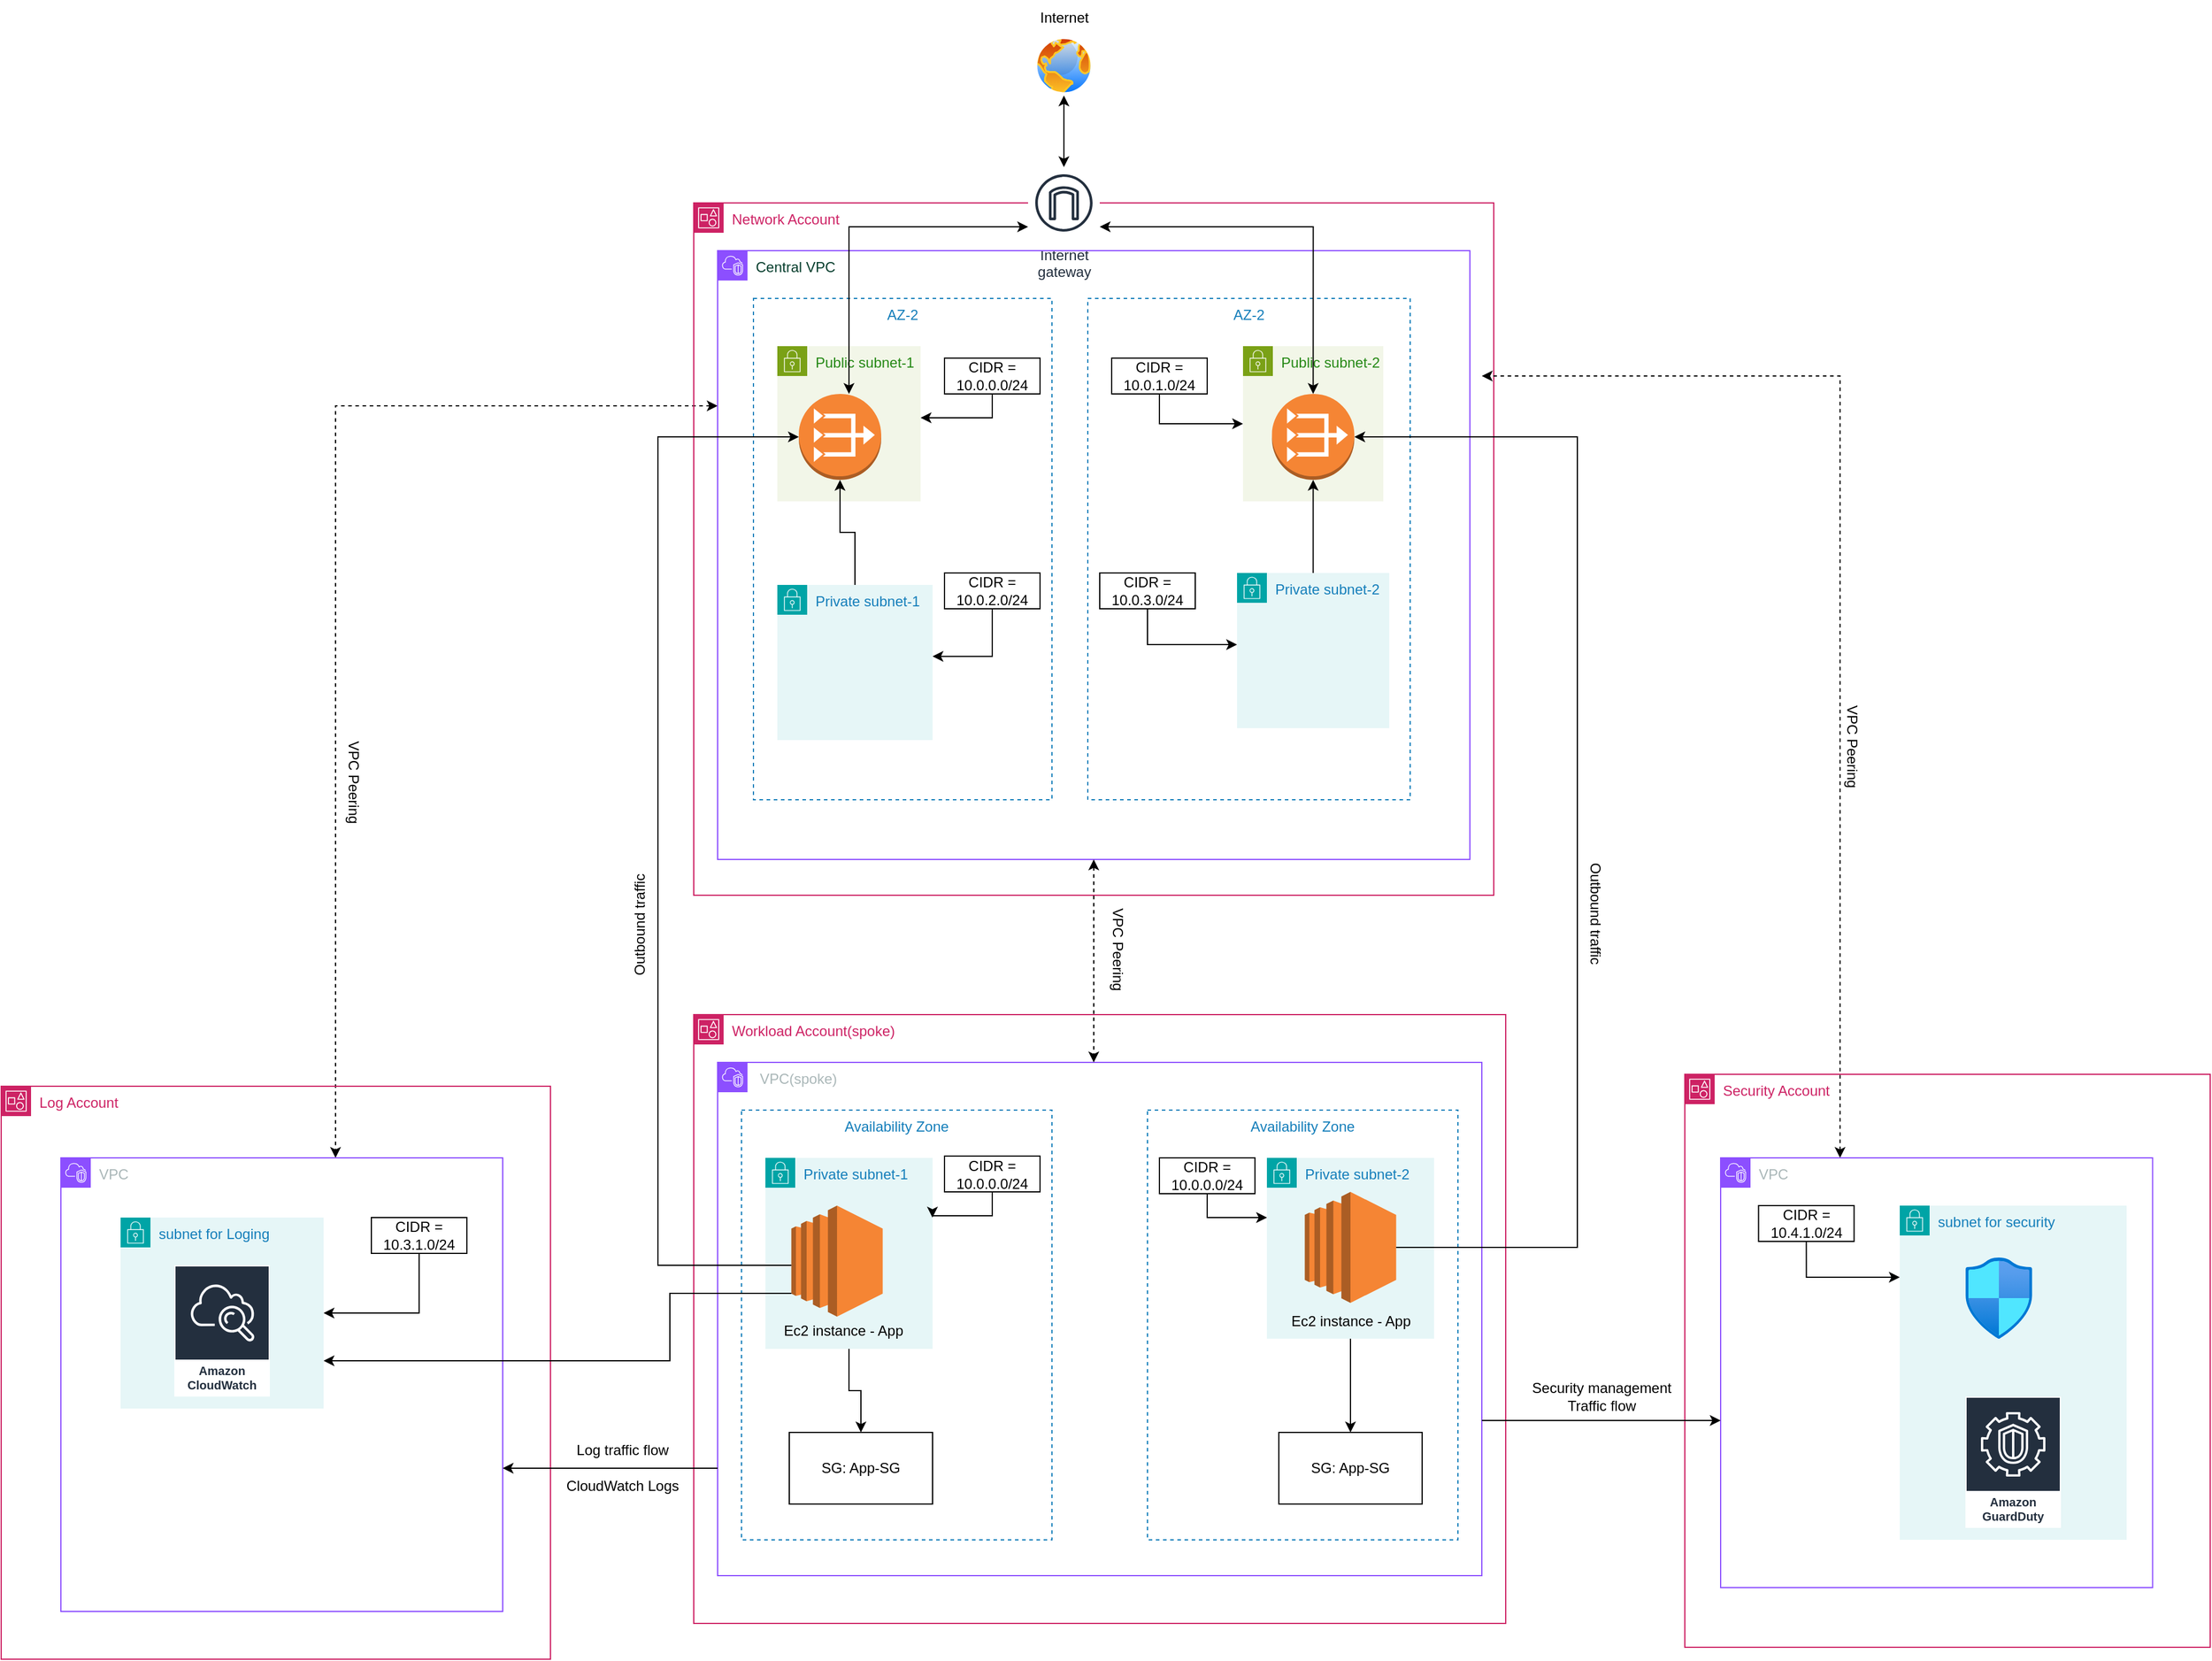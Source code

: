 <mxfile version="24.7.1" type="device">
  <diagram name="Page-1" id="NHZiRjtUz1BNq5njOBpn">
    <mxGraphModel dx="2918" dy="1992" grid="1" gridSize="10" guides="1" tooltips="1" connect="1" arrows="1" fold="1" page="1" pageScale="1" pageWidth="850" pageHeight="1100" math="0" shadow="0">
      <root>
        <mxCell id="0" />
        <mxCell id="1" parent="0" />
        <mxCell id="EsA31SXm8HNPPJr8_wRz-92" style="edgeStyle=orthogonalEdgeStyle;rounded=0;orthogonalLoop=1;jettySize=auto;html=1;startArrow=classic;startFill=1;dashed=1;" parent="1" edge="1" source="EsA31SXm8HNPPJr8_wRz-2">
          <mxGeometry relative="1" as="geometry">
            <mxPoint x="-140" y="710" as="targetPoint" />
            <mxPoint x="170" y="80" as="sourcePoint" />
            <Array as="points">
              <mxPoint x="-140" y="80" />
            </Array>
          </mxGeometry>
        </mxCell>
        <mxCell id="EsA31SXm8HNPPJr8_wRz-1" value="Network Account" style="points=[[0,0],[0.25,0],[0.5,0],[0.75,0],[1,0],[1,0.25],[1,0.5],[1,0.75],[1,1],[0.75,1],[0.5,1],[0.25,1],[0,1],[0,0.75],[0,0.5],[0,0.25]];outlineConnect=0;gradientColor=none;html=1;whiteSpace=wrap;fontSize=12;fontStyle=0;container=1;pointerEvents=0;collapsible=0;recursiveResize=0;shape=mxgraph.aws4.group;grIcon=mxgraph.aws4.group_account;strokeColor=#CD2264;fillColor=none;verticalAlign=top;align=left;spacingLeft=30;fontColor=#CD2264;dashed=0;" parent="1" vertex="1">
          <mxGeometry x="160" y="-90" width="670" height="580" as="geometry" />
        </mxCell>
        <mxCell id="EsA31SXm8HNPPJr8_wRz-40" value="Internet&#xa;gateway" style="sketch=0;outlineConnect=0;fontColor=#232F3E;gradientColor=none;strokeColor=#232F3E;fillColor=#ffffff;dashed=0;verticalLabelPosition=bottom;verticalAlign=top;align=center;html=1;fontSize=12;fontStyle=0;aspect=fixed;shape=mxgraph.aws4.resourceIcon;resIcon=mxgraph.aws4.internet_gateway;" parent="EsA31SXm8HNPPJr8_wRz-1" vertex="1">
          <mxGeometry x="280" y="-30" width="60" height="60" as="geometry" />
        </mxCell>
        <mxCell id="EsA31SXm8HNPPJr8_wRz-2" value="&lt;font color=&quot;#053d2c&quot;&gt;Central VPC&lt;/font&gt;" style="points=[[0,0],[0.25,0],[0.5,0],[0.75,0],[1,0],[1,0.25],[1,0.5],[1,0.75],[1,1],[0.75,1],[0.5,1],[0.25,1],[0,1],[0,0.75],[0,0.5],[0,0.25]];outlineConnect=0;gradientColor=none;html=1;whiteSpace=wrap;fontSize=12;fontStyle=0;container=1;pointerEvents=0;collapsible=0;recursiveResize=0;shape=mxgraph.aws4.group;grIcon=mxgraph.aws4.group_vpc2;strokeColor=#8C4FFF;fillColor=none;verticalAlign=top;align=left;spacingLeft=30;fontColor=#AAB7B8;dashed=0;" parent="1" vertex="1">
          <mxGeometry x="180" y="-50" width="630" height="510" as="geometry" />
        </mxCell>
        <mxCell id="EsA31SXm8HNPPJr8_wRz-4" value="AZ-2" style="fillColor=none;strokeColor=#147EBA;dashed=1;verticalAlign=top;fontStyle=0;fontColor=#147EBA;whiteSpace=wrap;html=1;" parent="EsA31SXm8HNPPJr8_wRz-2" vertex="1">
          <mxGeometry x="310" y="40" width="270" height="420" as="geometry" />
        </mxCell>
        <mxCell id="EsA31SXm8HNPPJr8_wRz-6" value="AZ-2" style="fillColor=none;strokeColor=#147EBA;dashed=1;verticalAlign=top;fontStyle=0;fontColor=#147EBA;whiteSpace=wrap;html=1;" parent="EsA31SXm8HNPPJr8_wRz-2" vertex="1">
          <mxGeometry x="30" y="40" width="250" height="420" as="geometry" />
        </mxCell>
        <mxCell id="EsA31SXm8HNPPJr8_wRz-8" value="Public subnet-1" style="points=[[0,0],[0.25,0],[0.5,0],[0.75,0],[1,0],[1,0.25],[1,0.5],[1,0.75],[1,1],[0.75,1],[0.5,1],[0.25,1],[0,1],[0,0.75],[0,0.5],[0,0.25]];outlineConnect=0;gradientColor=none;html=1;whiteSpace=wrap;fontSize=12;fontStyle=0;container=1;pointerEvents=0;collapsible=0;recursiveResize=0;shape=mxgraph.aws4.group;grIcon=mxgraph.aws4.group_security_group;grStroke=0;strokeColor=#7AA116;fillColor=#F2F6E8;verticalAlign=top;align=left;spacingLeft=30;fontColor=#248814;dashed=0;" parent="EsA31SXm8HNPPJr8_wRz-2" vertex="1">
          <mxGeometry x="50" y="80" width="120" height="130" as="geometry" />
        </mxCell>
        <mxCell id="EsA31SXm8HNPPJr8_wRz-10" value="" style="outlineConnect=0;dashed=0;verticalLabelPosition=bottom;verticalAlign=top;align=center;html=1;shape=mxgraph.aws3.vpc_nat_gateway;fillColor=#F58534;gradientColor=none;" parent="EsA31SXm8HNPPJr8_wRz-8" vertex="1">
          <mxGeometry x="18" y="40" width="69" height="72" as="geometry" />
        </mxCell>
        <mxCell id="EsA31SXm8HNPPJr8_wRz-9" value="Public subnet-2" style="points=[[0,0],[0.25,0],[0.5,0],[0.75,0],[1,0],[1,0.25],[1,0.5],[1,0.75],[1,1],[0.75,1],[0.5,1],[0.25,1],[0,1],[0,0.75],[0,0.5],[0,0.25]];outlineConnect=0;gradientColor=none;html=1;whiteSpace=wrap;fontSize=12;fontStyle=0;container=1;pointerEvents=0;collapsible=0;recursiveResize=0;shape=mxgraph.aws4.group;grIcon=mxgraph.aws4.group_security_group;grStroke=0;strokeColor=#7AA116;fillColor=#F2F6E8;verticalAlign=top;align=left;spacingLeft=30;fontColor=#248814;dashed=0;" parent="EsA31SXm8HNPPJr8_wRz-2" vertex="1">
          <mxGeometry x="440" y="80" width="117.5" height="130" as="geometry" />
        </mxCell>
        <mxCell id="EsA31SXm8HNPPJr8_wRz-11" value="" style="outlineConnect=0;dashed=0;verticalLabelPosition=bottom;verticalAlign=top;align=center;html=1;shape=mxgraph.aws3.vpc_nat_gateway;fillColor=#F58534;gradientColor=none;" parent="EsA31SXm8HNPPJr8_wRz-9" vertex="1">
          <mxGeometry x="24.25" y="40" width="69" height="72" as="geometry" />
        </mxCell>
        <mxCell id="EsA31SXm8HNPPJr8_wRz-32" value="Private subnet-1" style="points=[[0,0],[0.25,0],[0.5,0],[0.75,0],[1,0],[1,0.25],[1,0.5],[1,0.75],[1,1],[0.75,1],[0.5,1],[0.25,1],[0,1],[0,0.75],[0,0.5],[0,0.25]];outlineConnect=0;gradientColor=none;html=1;whiteSpace=wrap;fontSize=12;fontStyle=0;container=1;pointerEvents=0;collapsible=0;recursiveResize=0;shape=mxgraph.aws4.group;grIcon=mxgraph.aws4.group_security_group;grStroke=0;strokeColor=#00A4A6;fillColor=#E6F6F7;verticalAlign=top;align=left;spacingLeft=30;fontColor=#147EBA;dashed=0;" parent="EsA31SXm8HNPPJr8_wRz-2" vertex="1">
          <mxGeometry x="50" y="280" width="130" height="130" as="geometry" />
        </mxCell>
        <mxCell id="EsA31SXm8HNPPJr8_wRz-31" value="Private subnet-2" style="points=[[0,0],[0.25,0],[0.5,0],[0.75,0],[1,0],[1,0.25],[1,0.5],[1,0.75],[1,1],[0.75,1],[0.5,1],[0.25,1],[0,1],[0,0.75],[0,0.5],[0,0.25]];outlineConnect=0;gradientColor=none;html=1;whiteSpace=wrap;fontSize=12;fontStyle=0;container=1;pointerEvents=0;collapsible=0;recursiveResize=0;shape=mxgraph.aws4.group;grIcon=mxgraph.aws4.group_security_group;grStroke=0;strokeColor=#00A4A6;fillColor=#E6F6F7;verticalAlign=top;align=left;spacingLeft=30;fontColor=#147EBA;dashed=0;" parent="EsA31SXm8HNPPJr8_wRz-2" vertex="1">
          <mxGeometry x="435" y="270" width="127.5" height="130" as="geometry" />
        </mxCell>
        <mxCell id="EsA31SXm8HNPPJr8_wRz-34" value="CIDR = 10.0.0.0/24" style="whiteSpace=wrap;html=1;" parent="EsA31SXm8HNPPJr8_wRz-2" vertex="1">
          <mxGeometry x="190" y="90" width="80" height="30" as="geometry" />
        </mxCell>
        <mxCell id="EsA31SXm8HNPPJr8_wRz-35" value="CIDR = 10.0.1.0/24" style="whiteSpace=wrap;html=1;" parent="EsA31SXm8HNPPJr8_wRz-2" vertex="1">
          <mxGeometry x="330" y="90" width="80" height="30" as="geometry" />
        </mxCell>
        <mxCell id="EsA31SXm8HNPPJr8_wRz-36" value="CIDR = 10.0.2.0/24" style="whiteSpace=wrap;html=1;" parent="EsA31SXm8HNPPJr8_wRz-2" vertex="1">
          <mxGeometry x="190" y="270" width="80" height="30" as="geometry" />
        </mxCell>
        <mxCell id="EsA31SXm8HNPPJr8_wRz-37" value="CIDR = 10.0.3.0/24" style="whiteSpace=wrap;html=1;" parent="EsA31SXm8HNPPJr8_wRz-2" vertex="1">
          <mxGeometry x="320" y="270" width="80" height="30" as="geometry" />
        </mxCell>
        <mxCell id="EsA31SXm8HNPPJr8_wRz-41" style="edgeStyle=orthogonalEdgeStyle;rounded=0;orthogonalLoop=1;jettySize=auto;html=1;entryX=0.5;entryY=1;entryDx=0;entryDy=0;entryPerimeter=0;" parent="EsA31SXm8HNPPJr8_wRz-2" source="EsA31SXm8HNPPJr8_wRz-32" target="EsA31SXm8HNPPJr8_wRz-10" edge="1">
          <mxGeometry relative="1" as="geometry" />
        </mxCell>
        <mxCell id="EsA31SXm8HNPPJr8_wRz-42" style="edgeStyle=orthogonalEdgeStyle;rounded=0;orthogonalLoop=1;jettySize=auto;html=1;entryX=0.5;entryY=1;entryDx=0;entryDy=0;entryPerimeter=0;" parent="EsA31SXm8HNPPJr8_wRz-2" source="EsA31SXm8HNPPJr8_wRz-31" target="EsA31SXm8HNPPJr8_wRz-11" edge="1">
          <mxGeometry relative="1" as="geometry" />
        </mxCell>
        <mxCell id="EsA31SXm8HNPPJr8_wRz-86" style="edgeStyle=orthogonalEdgeStyle;rounded=0;orthogonalLoop=1;jettySize=auto;html=1;entryX=0.56;entryY=0.238;entryDx=0;entryDy=0;entryPerimeter=0;" parent="EsA31SXm8HNPPJr8_wRz-2" source="EsA31SXm8HNPPJr8_wRz-34" target="EsA31SXm8HNPPJr8_wRz-6" edge="1">
          <mxGeometry relative="1" as="geometry" />
        </mxCell>
        <mxCell id="EsA31SXm8HNPPJr8_wRz-87" style="edgeStyle=orthogonalEdgeStyle;rounded=0;orthogonalLoop=1;jettySize=auto;html=1;entryX=0;entryY=0.5;entryDx=0;entryDy=0;" parent="EsA31SXm8HNPPJr8_wRz-2" source="EsA31SXm8HNPPJr8_wRz-35" target="EsA31SXm8HNPPJr8_wRz-9" edge="1">
          <mxGeometry relative="1" as="geometry">
            <Array as="points">
              <mxPoint x="370" y="145" />
            </Array>
          </mxGeometry>
        </mxCell>
        <mxCell id="EsA31SXm8HNPPJr8_wRz-90" style="edgeStyle=orthogonalEdgeStyle;rounded=0;orthogonalLoop=1;jettySize=auto;html=1;exitX=0.5;exitY=1;exitDx=0;exitDy=0;" parent="EsA31SXm8HNPPJr8_wRz-2" source="EsA31SXm8HNPPJr8_wRz-37" target="EsA31SXm8HNPPJr8_wRz-31" edge="1">
          <mxGeometry relative="1" as="geometry">
            <Array as="points">
              <mxPoint x="360" y="330" />
            </Array>
          </mxGeometry>
        </mxCell>
        <mxCell id="EsA31SXm8HNPPJr8_wRz-91" style="edgeStyle=orthogonalEdgeStyle;rounded=0;orthogonalLoop=1;jettySize=auto;html=1;entryX=0.6;entryY=0.714;entryDx=0;entryDy=0;entryPerimeter=0;exitX=0.5;exitY=1;exitDx=0;exitDy=0;" parent="EsA31SXm8HNPPJr8_wRz-2" source="EsA31SXm8HNPPJr8_wRz-36" target="EsA31SXm8HNPPJr8_wRz-6" edge="1">
          <mxGeometry relative="1" as="geometry">
            <Array as="points">
              <mxPoint x="230" y="340" />
            </Array>
          </mxGeometry>
        </mxCell>
        <mxCell id="EsA31SXm8HNPPJr8_wRz-12" value="Workload Account(spoke)" style="points=[[0,0],[0.25,0],[0.5,0],[0.75,0],[1,0],[1,0.25],[1,0.5],[1,0.75],[1,1],[0.75,1],[0.5,1],[0.25,1],[0,1],[0,0.75],[0,0.5],[0,0.25]];outlineConnect=0;gradientColor=none;html=1;whiteSpace=wrap;fontSize=12;fontStyle=0;container=1;pointerEvents=0;collapsible=0;recursiveResize=0;shape=mxgraph.aws4.group;grIcon=mxgraph.aws4.group_account;strokeColor=#CD2264;fillColor=none;verticalAlign=top;align=left;spacingLeft=30;fontColor=#CD2264;dashed=0;" parent="1" vertex="1">
          <mxGeometry x="160" y="590" width="680" height="510" as="geometry" />
        </mxCell>
        <mxCell id="EsA31SXm8HNPPJr8_wRz-16" value="&amp;nbsp;VPC(spoke)" style="points=[[0,0],[0.25,0],[0.5,0],[0.75,0],[1,0],[1,0.25],[1,0.5],[1,0.75],[1,1],[0.75,1],[0.5,1],[0.25,1],[0,1],[0,0.75],[0,0.5],[0,0.25]];outlineConnect=0;gradientColor=none;html=1;whiteSpace=wrap;fontSize=12;fontStyle=0;container=1;pointerEvents=0;collapsible=0;recursiveResize=0;shape=mxgraph.aws4.group;grIcon=mxgraph.aws4.group_vpc2;strokeColor=#8C4FFF;fillColor=none;verticalAlign=top;align=left;spacingLeft=30;fontColor=#AAB7B8;dashed=0;" parent="EsA31SXm8HNPPJr8_wRz-12" vertex="1">
          <mxGeometry x="20" y="40" width="640" height="430" as="geometry" />
        </mxCell>
        <mxCell id="EsA31SXm8HNPPJr8_wRz-24" value="Availability Zone" style="fillColor=none;strokeColor=#147EBA;dashed=1;verticalAlign=top;fontStyle=0;fontColor=#147EBA;whiteSpace=wrap;html=1;" parent="EsA31SXm8HNPPJr8_wRz-16" vertex="1">
          <mxGeometry x="20" y="40" width="260" height="360" as="geometry" />
        </mxCell>
        <mxCell id="EsA31SXm8HNPPJr8_wRz-64" style="edgeStyle=orthogonalEdgeStyle;rounded=0;orthogonalLoop=1;jettySize=auto;html=1;entryX=0.5;entryY=0;entryDx=0;entryDy=0;" parent="EsA31SXm8HNPPJr8_wRz-16" source="EsA31SXm8HNPPJr8_wRz-21" target="EsA31SXm8HNPPJr8_wRz-58" edge="1">
          <mxGeometry relative="1" as="geometry" />
        </mxCell>
        <mxCell id="EsA31SXm8HNPPJr8_wRz-21" value="Private subnet-1" style="points=[[0,0],[0.25,0],[0.5,0],[0.75,0],[1,0],[1,0.25],[1,0.5],[1,0.75],[1,1],[0.75,1],[0.5,1],[0.25,1],[0,1],[0,0.75],[0,0.5],[0,0.25]];outlineConnect=0;gradientColor=none;html=1;whiteSpace=wrap;fontSize=12;fontStyle=0;container=1;pointerEvents=0;collapsible=0;recursiveResize=0;shape=mxgraph.aws4.group;grIcon=mxgraph.aws4.group_security_group;grStroke=0;strokeColor=#00A4A6;fillColor=#E6F6F7;verticalAlign=top;align=left;spacingLeft=30;fontColor=#147EBA;dashed=0;" parent="EsA31SXm8HNPPJr8_wRz-16" vertex="1">
          <mxGeometry x="40" y="80" width="140" height="160" as="geometry" />
        </mxCell>
        <mxCell id="EsA31SXm8HNPPJr8_wRz-47" value="" style="outlineConnect=0;dashed=0;verticalLabelPosition=bottom;verticalAlign=top;align=center;html=1;shape=mxgraph.aws3.ec2;fillColor=#F58534;gradientColor=none;" parent="EsA31SXm8HNPPJr8_wRz-21" vertex="1">
          <mxGeometry x="21.75" y="40" width="76.5" height="93" as="geometry" />
        </mxCell>
        <mxCell id="EsA31SXm8HNPPJr8_wRz-57" value="Ec2 instance - App" style="text;html=1;align=center;verticalAlign=middle;resizable=0;points=[];autosize=1;strokeColor=none;fillColor=none;" parent="EsA31SXm8HNPPJr8_wRz-21" vertex="1">
          <mxGeometry x="5" y="130" width="120" height="30" as="geometry" />
        </mxCell>
        <mxCell id="EsA31SXm8HNPPJr8_wRz-44" value="Availability Zone" style="fillColor=none;strokeColor=#147EBA;dashed=1;verticalAlign=top;fontStyle=0;fontColor=#147EBA;whiteSpace=wrap;html=1;" parent="EsA31SXm8HNPPJr8_wRz-16" vertex="1">
          <mxGeometry x="360" y="40" width="260" height="360" as="geometry" />
        </mxCell>
        <mxCell id="EsA31SXm8HNPPJr8_wRz-45" value="Private subnet-2" style="points=[[0,0],[0.25,0],[0.5,0],[0.75,0],[1,0],[1,0.25],[1,0.5],[1,0.75],[1,1],[0.75,1],[0.5,1],[0.25,1],[0,1],[0,0.75],[0,0.5],[0,0.25]];outlineConnect=0;gradientColor=none;html=1;whiteSpace=wrap;fontSize=12;fontStyle=0;container=1;pointerEvents=0;collapsible=0;recursiveResize=0;shape=mxgraph.aws4.group;grIcon=mxgraph.aws4.group_security_group;grStroke=0;strokeColor=#00A4A6;fillColor=#E6F6F7;verticalAlign=top;align=left;spacingLeft=30;fontColor=#147EBA;dashed=0;" parent="EsA31SXm8HNPPJr8_wRz-16" vertex="1">
          <mxGeometry x="460" y="80" width="140" height="151.5" as="geometry" />
        </mxCell>
        <mxCell id="EsA31SXm8HNPPJr8_wRz-56" value="Ec2 instance - App" style="text;html=1;align=center;verticalAlign=middle;resizable=0;points=[];autosize=1;strokeColor=none;fillColor=none;" parent="EsA31SXm8HNPPJr8_wRz-45" vertex="1">
          <mxGeometry x="10" y="121.5" width="120" height="30" as="geometry" />
        </mxCell>
        <mxCell id="EsA31SXm8HNPPJr8_wRz-46" value="" style="outlineConnect=0;dashed=0;verticalLabelPosition=bottom;verticalAlign=top;align=center;html=1;shape=mxgraph.aws3.ec2;fillColor=#F58534;gradientColor=none;" parent="EsA31SXm8HNPPJr8_wRz-16" vertex="1">
          <mxGeometry x="491.75" y="108.5" width="76.5" height="93" as="geometry" />
        </mxCell>
        <mxCell id="EsA31SXm8HNPPJr8_wRz-58" value="SG: App-SG" style="whiteSpace=wrap;html=1;" parent="EsA31SXm8HNPPJr8_wRz-16" vertex="1">
          <mxGeometry x="60" y="310" width="120" height="60" as="geometry" />
        </mxCell>
        <mxCell id="EsA31SXm8HNPPJr8_wRz-59" value="SG: App-SG" style="whiteSpace=wrap;html=1;" parent="EsA31SXm8HNPPJr8_wRz-16" vertex="1">
          <mxGeometry x="470" y="310" width="120" height="60" as="geometry" />
        </mxCell>
        <mxCell id="EsA31SXm8HNPPJr8_wRz-62" style="edgeStyle=orthogonalEdgeStyle;rounded=0;orthogonalLoop=1;jettySize=auto;html=1;entryX=0.5;entryY=0;entryDx=0;entryDy=0;" parent="EsA31SXm8HNPPJr8_wRz-16" source="EsA31SXm8HNPPJr8_wRz-56" target="EsA31SXm8HNPPJr8_wRz-59" edge="1">
          <mxGeometry relative="1" as="geometry" />
        </mxCell>
        <mxCell id="EsA31SXm8HNPPJr8_wRz-97" value="CIDR = 10.0.0.0/24" style="whiteSpace=wrap;html=1;" parent="EsA31SXm8HNPPJr8_wRz-16" vertex="1">
          <mxGeometry x="190" y="78.5" width="80" height="30" as="geometry" />
        </mxCell>
        <mxCell id="EsA31SXm8HNPPJr8_wRz-113" value="CIDR = 10.0.0.0/24" style="whiteSpace=wrap;html=1;" parent="EsA31SXm8HNPPJr8_wRz-16" vertex="1">
          <mxGeometry x="370" y="80" width="80" height="30" as="geometry" />
        </mxCell>
        <mxCell id="EsA31SXm8HNPPJr8_wRz-114" style="edgeStyle=orthogonalEdgeStyle;rounded=0;orthogonalLoop=1;jettySize=auto;html=1;entryX=0.615;entryY=0.25;entryDx=0;entryDy=0;entryPerimeter=0;" parent="EsA31SXm8HNPPJr8_wRz-16" source="EsA31SXm8HNPPJr8_wRz-97" target="EsA31SXm8HNPPJr8_wRz-24" edge="1">
          <mxGeometry relative="1" as="geometry" />
        </mxCell>
        <mxCell id="EsA31SXm8HNPPJr8_wRz-115" style="edgeStyle=orthogonalEdgeStyle;rounded=0;orthogonalLoop=1;jettySize=auto;html=1;entryX=0.385;entryY=0.25;entryDx=0;entryDy=0;entryPerimeter=0;" parent="EsA31SXm8HNPPJr8_wRz-16" source="EsA31SXm8HNPPJr8_wRz-113" target="EsA31SXm8HNPPJr8_wRz-44" edge="1">
          <mxGeometry relative="1" as="geometry" />
        </mxCell>
        <mxCell id="EsA31SXm8HNPPJr8_wRz-48" style="edgeStyle=orthogonalEdgeStyle;rounded=0;orthogonalLoop=1;jettySize=auto;html=1;entryX=0;entryY=0.5;entryDx=0;entryDy=0;entryPerimeter=0;" parent="1" source="EsA31SXm8HNPPJr8_wRz-47" target="EsA31SXm8HNPPJr8_wRz-10" edge="1">
          <mxGeometry relative="1" as="geometry">
            <Array as="points">
              <mxPoint x="130" y="800" />
              <mxPoint x="130" y="106" />
            </Array>
          </mxGeometry>
        </mxCell>
        <mxCell id="EsA31SXm8HNPPJr8_wRz-51" value="VPC Peering" style="text;html=1;align=center;verticalAlign=middle;resizable=0;points=[];autosize=1;strokeColor=none;fillColor=none;rotation=90;" parent="1" vertex="1">
          <mxGeometry x="470" y="520" width="90" height="30" as="geometry" />
        </mxCell>
        <mxCell id="EsA31SXm8HNPPJr8_wRz-55" style="edgeStyle=orthogonalEdgeStyle;rounded=0;orthogonalLoop=1;jettySize=auto;html=1;entryX=1;entryY=0.5;entryDx=0;entryDy=0;entryPerimeter=0;" parent="1" source="EsA31SXm8HNPPJr8_wRz-46" target="EsA31SXm8HNPPJr8_wRz-11" edge="1">
          <mxGeometry relative="1" as="geometry">
            <Array as="points">
              <mxPoint x="900" y="785" />
              <mxPoint x="900" y="106" />
            </Array>
          </mxGeometry>
        </mxCell>
        <mxCell id="EsA31SXm8HNPPJr8_wRz-68" value="Log Account" style="points=[[0,0],[0.25,0],[0.5,0],[0.75,0],[1,0],[1,0.25],[1,0.5],[1,0.75],[1,1],[0.75,1],[0.5,1],[0.25,1],[0,1],[0,0.75],[0,0.5],[0,0.25]];outlineConnect=0;gradientColor=none;html=1;whiteSpace=wrap;fontSize=12;fontStyle=0;container=1;pointerEvents=0;collapsible=0;recursiveResize=0;shape=mxgraph.aws4.group;grIcon=mxgraph.aws4.group_account;strokeColor=#CD2264;fillColor=none;verticalAlign=top;align=left;spacingLeft=30;fontColor=#CD2264;dashed=0;" parent="1" vertex="1">
          <mxGeometry x="-420" y="650" width="460" height="480" as="geometry" />
        </mxCell>
        <mxCell id="EsA31SXm8HNPPJr8_wRz-71" value="VPC" style="points=[[0,0],[0.25,0],[0.5,0],[0.75,0],[1,0],[1,0.25],[1,0.5],[1,0.75],[1,1],[0.75,1],[0.5,1],[0.25,1],[0,1],[0,0.75],[0,0.5],[0,0.25]];outlineConnect=0;gradientColor=none;html=1;whiteSpace=wrap;fontSize=12;fontStyle=0;container=1;pointerEvents=0;collapsible=0;recursiveResize=0;shape=mxgraph.aws4.group;grIcon=mxgraph.aws4.group_vpc2;strokeColor=#8C4FFF;fillColor=none;verticalAlign=top;align=left;spacingLeft=30;fontColor=#AAB7B8;dashed=0;" parent="EsA31SXm8HNPPJr8_wRz-68" vertex="1">
          <mxGeometry x="50" y="60" width="370" height="380" as="geometry" />
        </mxCell>
        <mxCell id="EsA31SXm8HNPPJr8_wRz-73" value="subnet for Loging" style="points=[[0,0],[0.25,0],[0.5,0],[0.75,0],[1,0],[1,0.25],[1,0.5],[1,0.75],[1,1],[0.75,1],[0.5,1],[0.25,1],[0,1],[0,0.75],[0,0.5],[0,0.25]];outlineConnect=0;gradientColor=none;html=1;whiteSpace=wrap;fontSize=12;fontStyle=0;container=1;pointerEvents=0;collapsible=0;recursiveResize=0;shape=mxgraph.aws4.group;grIcon=mxgraph.aws4.group_security_group;grStroke=0;strokeColor=#00A4A6;fillColor=#E6F6F7;verticalAlign=top;align=left;spacingLeft=30;fontColor=#147EBA;dashed=0;" parent="EsA31SXm8HNPPJr8_wRz-71" vertex="1">
          <mxGeometry x="50" y="50" width="170" height="160" as="geometry" />
        </mxCell>
        <mxCell id="EsA31SXm8HNPPJr8_wRz-77" value="Amazon CloudWatch" style="sketch=0;outlineConnect=0;fontColor=#232F3E;gradientColor=none;strokeColor=#ffffff;fillColor=#232F3E;dashed=0;verticalLabelPosition=middle;verticalAlign=bottom;align=center;html=1;whiteSpace=wrap;fontSize=10;fontStyle=1;spacing=3;shape=mxgraph.aws4.productIcon;prIcon=mxgraph.aws4.cloudwatch;" parent="EsA31SXm8HNPPJr8_wRz-73" vertex="1">
          <mxGeometry x="45" y="40" width="80" height="110" as="geometry" />
        </mxCell>
        <mxCell id="EsA31SXm8HNPPJr8_wRz-82" style="edgeStyle=orthogonalEdgeStyle;rounded=0;orthogonalLoop=1;jettySize=auto;html=1;entryX=1;entryY=0.5;entryDx=0;entryDy=0;exitX=0.5;exitY=1;exitDx=0;exitDy=0;" parent="EsA31SXm8HNPPJr8_wRz-71" source="EsA31SXm8HNPPJr8_wRz-74" target="EsA31SXm8HNPPJr8_wRz-73" edge="1">
          <mxGeometry relative="1" as="geometry" />
        </mxCell>
        <mxCell id="EsA31SXm8HNPPJr8_wRz-74" value="CIDR = 10.3.1.0/24" style="whiteSpace=wrap;html=1;" parent="EsA31SXm8HNPPJr8_wRz-71" vertex="1">
          <mxGeometry x="260" y="50" width="80" height="30" as="geometry" />
        </mxCell>
        <mxCell id="EsA31SXm8HNPPJr8_wRz-95" style="edgeStyle=orthogonalEdgeStyle;rounded=0;orthogonalLoop=1;jettySize=auto;html=1;startArrow=classic;startFill=1;dashed=1;" parent="1" source="EsA31SXm8HNPPJr8_wRz-70" edge="1">
          <mxGeometry relative="1" as="geometry">
            <mxPoint x="1120" y="640" as="sourcePoint" />
            <mxPoint x="820" y="55" as="targetPoint" />
            <Array as="points">
              <mxPoint x="1120" y="55" />
            </Array>
          </mxGeometry>
        </mxCell>
        <mxCell id="EsA31SXm8HNPPJr8_wRz-69" value="Security Account" style="points=[[0,0],[0.25,0],[0.5,0],[0.75,0],[1,0],[1,0.25],[1,0.5],[1,0.75],[1,1],[0.75,1],[0.5,1],[0.25,1],[0,1],[0,0.75],[0,0.5],[0,0.25]];outlineConnect=0;gradientColor=none;html=1;whiteSpace=wrap;fontSize=12;fontStyle=0;container=1;pointerEvents=0;collapsible=0;recursiveResize=0;shape=mxgraph.aws4.group;grIcon=mxgraph.aws4.group_account;strokeColor=#CD2264;fillColor=none;verticalAlign=top;align=left;spacingLeft=30;fontColor=#CD2264;dashed=0;" parent="1" vertex="1">
          <mxGeometry x="990" y="640" width="440" height="480" as="geometry" />
        </mxCell>
        <mxCell id="EsA31SXm8HNPPJr8_wRz-70" value="VPC" style="points=[[0,0],[0.25,0],[0.5,0],[0.75,0],[1,0],[1,0.25],[1,0.5],[1,0.75],[1,1],[0.75,1],[0.5,1],[0.25,1],[0,1],[0,0.75],[0,0.5],[0,0.25]];outlineConnect=0;gradientColor=none;html=1;whiteSpace=wrap;fontSize=12;fontStyle=0;container=1;pointerEvents=0;collapsible=0;recursiveResize=0;shape=mxgraph.aws4.group;grIcon=mxgraph.aws4.group_vpc2;strokeColor=#8C4FFF;fillColor=none;verticalAlign=top;align=left;spacingLeft=30;fontColor=#AAB7B8;dashed=0;" parent="EsA31SXm8HNPPJr8_wRz-69" vertex="1">
          <mxGeometry x="30" y="70" width="361.75" height="360" as="geometry" />
        </mxCell>
        <mxCell id="EsA31SXm8HNPPJr8_wRz-72" value="subnet for security" style="points=[[0,0],[0.25,0],[0.5,0],[0.75,0],[1,0],[1,0.25],[1,0.5],[1,0.75],[1,1],[0.75,1],[0.5,1],[0.25,1],[0,1],[0,0.75],[0,0.5],[0,0.25]];outlineConnect=0;gradientColor=none;html=1;whiteSpace=wrap;fontSize=12;fontStyle=0;container=1;pointerEvents=0;collapsible=0;recursiveResize=0;shape=mxgraph.aws4.group;grIcon=mxgraph.aws4.group_security_group;grStroke=0;strokeColor=#00A4A6;fillColor=#E6F6F7;verticalAlign=top;align=left;spacingLeft=30;fontColor=#147EBA;dashed=0;" parent="EsA31SXm8HNPPJr8_wRz-70" vertex="1">
          <mxGeometry x="150" y="40" width="190" height="280" as="geometry" />
        </mxCell>
        <mxCell id="EsA31SXm8HNPPJr8_wRz-80" value="Amazon GuardDuty" style="sketch=0;outlineConnect=0;fontColor=#232F3E;gradientColor=none;strokeColor=#ffffff;fillColor=#232F3E;dashed=0;verticalLabelPosition=middle;verticalAlign=bottom;align=center;html=1;whiteSpace=wrap;fontSize=10;fontStyle=1;spacing=3;shape=mxgraph.aws4.productIcon;prIcon=mxgraph.aws4.guardduty;" parent="EsA31SXm8HNPPJr8_wRz-72" vertex="1">
          <mxGeometry x="55" y="160" width="80" height="110" as="geometry" />
        </mxCell>
        <mxCell id="EsA31SXm8HNPPJr8_wRz-134" value="" style="image;aspect=fixed;html=1;points=[];align=center;fontSize=12;image=img/lib/azure2/networking/Network_Security_Groups.svg;" parent="EsA31SXm8HNPPJr8_wRz-72" vertex="1">
          <mxGeometry x="55" y="43.5" width="56.0" height="68" as="geometry" />
        </mxCell>
        <mxCell id="EsA31SXm8HNPPJr8_wRz-83" style="edgeStyle=orthogonalEdgeStyle;rounded=0;orthogonalLoop=1;jettySize=auto;html=1;exitX=0.5;exitY=1;exitDx=0;exitDy=0;" parent="EsA31SXm8HNPPJr8_wRz-70" source="EsA31SXm8HNPPJr8_wRz-75" target="EsA31SXm8HNPPJr8_wRz-72" edge="1">
          <mxGeometry relative="1" as="geometry">
            <Array as="points">
              <mxPoint x="72" y="100" />
            </Array>
          </mxGeometry>
        </mxCell>
        <mxCell id="EsA31SXm8HNPPJr8_wRz-75" value="CIDR = 10.4.1.0/24" style="whiteSpace=wrap;html=1;" parent="EsA31SXm8HNPPJr8_wRz-70" vertex="1">
          <mxGeometry x="31.75" y="40" width="80" height="30" as="geometry" />
        </mxCell>
        <mxCell id="EsA31SXm8HNPPJr8_wRz-81" style="edgeStyle=orthogonalEdgeStyle;rounded=0;orthogonalLoop=1;jettySize=auto;html=1;startArrow=classic;startFill=1;dashed=1;" parent="1" source="EsA31SXm8HNPPJr8_wRz-2" edge="1">
          <mxGeometry relative="1" as="geometry">
            <mxPoint x="495" y="630" as="targetPoint" />
          </mxGeometry>
        </mxCell>
        <mxCell id="EsA31SXm8HNPPJr8_wRz-93" value="VPC Peering" style="text;html=1;align=center;verticalAlign=middle;resizable=0;points=[];autosize=1;strokeColor=none;fillColor=none;rotation=90;" parent="1" vertex="1">
          <mxGeometry x="-170" y="380" width="90" height="30" as="geometry" />
        </mxCell>
        <mxCell id="EsA31SXm8HNPPJr8_wRz-96" value="VPC Peering" style="text;html=1;align=center;verticalAlign=middle;resizable=0;points=[];autosize=1;strokeColor=none;fillColor=none;rotation=90;" parent="1" vertex="1">
          <mxGeometry x="1085" y="350" width="90" height="30" as="geometry" />
        </mxCell>
        <mxCell id="EsA31SXm8HNPPJr8_wRz-117" style="edgeStyle=orthogonalEdgeStyle;rounded=0;orthogonalLoop=1;jettySize=auto;html=1;startArrow=classic;startFill=1;" parent="1" source="EsA31SXm8HNPPJr8_wRz-10" target="EsA31SXm8HNPPJr8_wRz-40" edge="1">
          <mxGeometry relative="1" as="geometry">
            <Array as="points">
              <mxPoint x="290" y="-70" />
            </Array>
          </mxGeometry>
        </mxCell>
        <mxCell id="EsA31SXm8HNPPJr8_wRz-118" style="edgeStyle=orthogonalEdgeStyle;rounded=0;orthogonalLoop=1;jettySize=auto;html=1;startArrow=classic;startFill=1;exitX=0.5;exitY=0;exitDx=0;exitDy=0;exitPerimeter=0;" parent="1" source="EsA31SXm8HNPPJr8_wRz-11" target="EsA31SXm8HNPPJr8_wRz-40" edge="1">
          <mxGeometry relative="1" as="geometry">
            <mxPoint x="680" y="-20" as="sourcePoint" />
            <Array as="points">
              <mxPoint x="679" y="-70" />
            </Array>
          </mxGeometry>
        </mxCell>
        <mxCell id="EsA31SXm8HNPPJr8_wRz-130" style="edgeStyle=orthogonalEdgeStyle;rounded=0;orthogonalLoop=1;jettySize=auto;html=1;startArrow=classic;startFill=1;" parent="1" source="EsA31SXm8HNPPJr8_wRz-119" target="EsA31SXm8HNPPJr8_wRz-40" edge="1">
          <mxGeometry relative="1" as="geometry" />
        </mxCell>
        <mxCell id="EsA31SXm8HNPPJr8_wRz-119" value="" style="image;aspect=fixed;perimeter=ellipsePerimeter;html=1;align=center;shadow=0;dashed=0;spacingTop=3;image=img/lib/active_directory/internet_globe.svg;" parent="1" vertex="1">
          <mxGeometry x="445" y="-230" width="50" height="50" as="geometry" />
        </mxCell>
        <mxCell id="EsA31SXm8HNPPJr8_wRz-121" value="Log traffic flow" style="text;html=1;align=center;verticalAlign=middle;resizable=0;points=[];autosize=1;strokeColor=none;fillColor=none;" parent="1" vertex="1">
          <mxGeometry x="50" y="940" width="100" height="30" as="geometry" />
        </mxCell>
        <mxCell id="EsA31SXm8HNPPJr8_wRz-124" style="edgeStyle=orthogonalEdgeStyle;rounded=0;orthogonalLoop=1;jettySize=auto;html=1;" parent="1" source="EsA31SXm8HNPPJr8_wRz-16" target="EsA31SXm8HNPPJr8_wRz-71" edge="1">
          <mxGeometry relative="1" as="geometry">
            <Array as="points">
              <mxPoint x="100" y="970" />
              <mxPoint x="100" y="970" />
            </Array>
          </mxGeometry>
        </mxCell>
        <mxCell id="EsA31SXm8HNPPJr8_wRz-125" value="CloudWatch Logs" style="text;html=1;align=center;verticalAlign=middle;resizable=0;points=[];autosize=1;strokeColor=none;fillColor=none;" parent="1" vertex="1">
          <mxGeometry x="40" y="970" width="120" height="30" as="geometry" />
        </mxCell>
        <mxCell id="EsA31SXm8HNPPJr8_wRz-128" style="edgeStyle=orthogonalEdgeStyle;rounded=0;orthogonalLoop=1;jettySize=auto;html=1;" parent="1" source="EsA31SXm8HNPPJr8_wRz-16" target="EsA31SXm8HNPPJr8_wRz-70" edge="1">
          <mxGeometry relative="1" as="geometry">
            <Array as="points">
              <mxPoint x="930" y="930" />
              <mxPoint x="930" y="930" />
            </Array>
          </mxGeometry>
        </mxCell>
        <mxCell id="EsA31SXm8HNPPJr8_wRz-129" value="Security management&lt;div&gt;Traffic flow&lt;/div&gt;" style="text;html=1;align=center;verticalAlign=middle;resizable=0;points=[];autosize=1;strokeColor=none;fillColor=none;" parent="1" vertex="1">
          <mxGeometry x="850" y="890" width="140" height="40" as="geometry" />
        </mxCell>
        <mxCell id="EsA31SXm8HNPPJr8_wRz-131" value="Internet" style="text;html=1;align=center;verticalAlign=middle;resizable=0;points=[];autosize=1;strokeColor=none;fillColor=none;" parent="1" vertex="1">
          <mxGeometry x="440" y="-260" width="60" height="30" as="geometry" />
        </mxCell>
        <mxCell id="EsA31SXm8HNPPJr8_wRz-132" value="Outbound traffic" style="text;html=1;align=center;verticalAlign=middle;resizable=0;points=[];autosize=1;strokeColor=none;fillColor=none;rotation=270;" parent="1" vertex="1">
          <mxGeometry x="60" y="500" width="110" height="30" as="geometry" />
        </mxCell>
        <mxCell id="EsA31SXm8HNPPJr8_wRz-133" value="Outbound traffic" style="text;html=1;align=center;verticalAlign=middle;resizable=0;points=[];autosize=1;strokeColor=none;fillColor=none;rotation=90;" parent="1" vertex="1">
          <mxGeometry x="860" y="490" width="110" height="30" as="geometry" />
        </mxCell>
        <mxCell id="EsA31SXm8HNPPJr8_wRz-135" style="edgeStyle=orthogonalEdgeStyle;rounded=0;orthogonalLoop=1;jettySize=auto;html=1;exitX=0;exitY=0.79;exitDx=0;exitDy=0;exitPerimeter=0;entryX=1;entryY=0.75;entryDx=0;entryDy=0;" parent="1" source="EsA31SXm8HNPPJr8_wRz-47" target="EsA31SXm8HNPPJr8_wRz-73" edge="1">
          <mxGeometry relative="1" as="geometry">
            <Array as="points">
              <mxPoint x="140" y="824" />
              <mxPoint x="140" y="880" />
            </Array>
          </mxGeometry>
        </mxCell>
      </root>
    </mxGraphModel>
  </diagram>
</mxfile>
